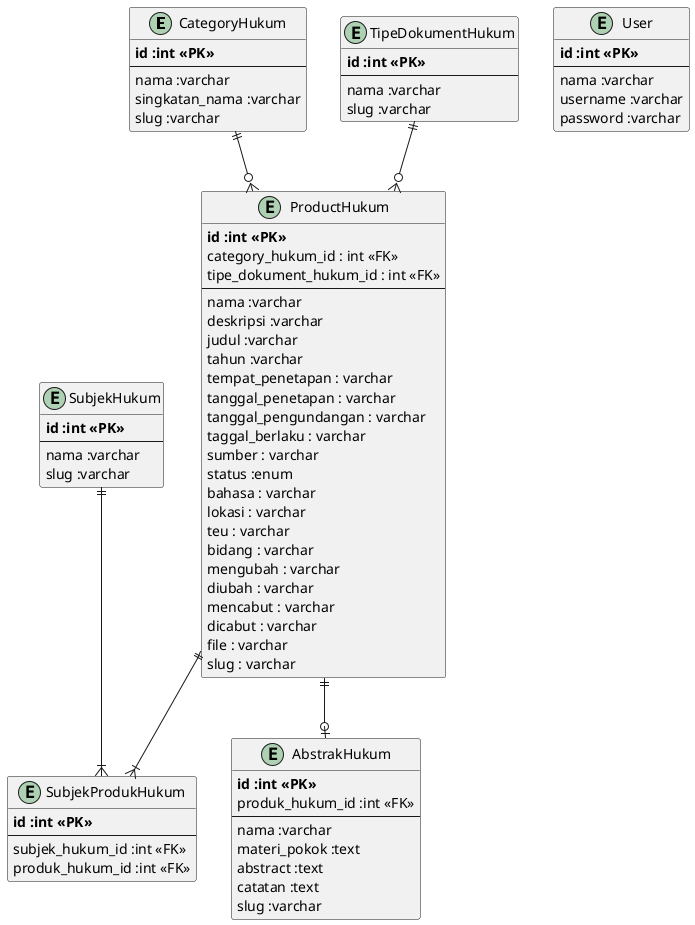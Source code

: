 @startuml



entity CategoryHukum{
    **id :int <<PK>>**
    --
    nama :varchar
    singkatan_nama :varchar
    slug :varchar
}

entity ProductHukum{
    **id :int <<PK>>**
    category_hukum_id : int <<FK>>
    tipe_dokument_hukum_id : int <<FK>>
    --
    nama :varchar
    deskripsi :varchar
    judul :varchar
    tahun :varchar
    tempat_penetapan : varchar
    tanggal_penetapan : varchar
    tanggal_pengundangan : varchar
    taggal_berlaku : varchar
    sumber : varchar
    status :enum
    bahasa : varchar
    lokasi : varchar
    teu : varchar
    bidang : varchar
    mengubah : varchar
    diubah : varchar
    mencabut : varchar
    dicabut : varchar
    file : varchar
    slug : varchar
}


entity SubjekProdukHukum{
    **id :int <<PK>>**
    --
    subjek_hukum_id :int <<FK>>
    produk_hukum_id :int <<FK>>
}

entity SubjekHukum{
    **id :int <<PK>>**
    --
    nama :varchar
    slug :varchar
}



entity AbstrakHukum{
    **id :int <<PK>>**
    produk_hukum_id :int <<FK>>
    --
    nama :varchar
    materi_pokok :text
    abstract :text
    catatan :text
    slug :varchar
}

entity TipeDokumentHukum{
    **id :int <<PK>>**
    --
    nama :varchar
    slug :varchar
}

entity User{
    **id :int <<PK>>**
    --
    nama :varchar
    username :varchar
    password :varchar
}



CategoryHukum||--o{ProductHukum
TipeDokumentHukum||--o{ProductHukum
ProductHukum ||--|{SubjekProdukHukum
SubjekHukum ||--|{SubjekProdukHukum
ProductHukum ||--o|AbstrakHukum





@enduml